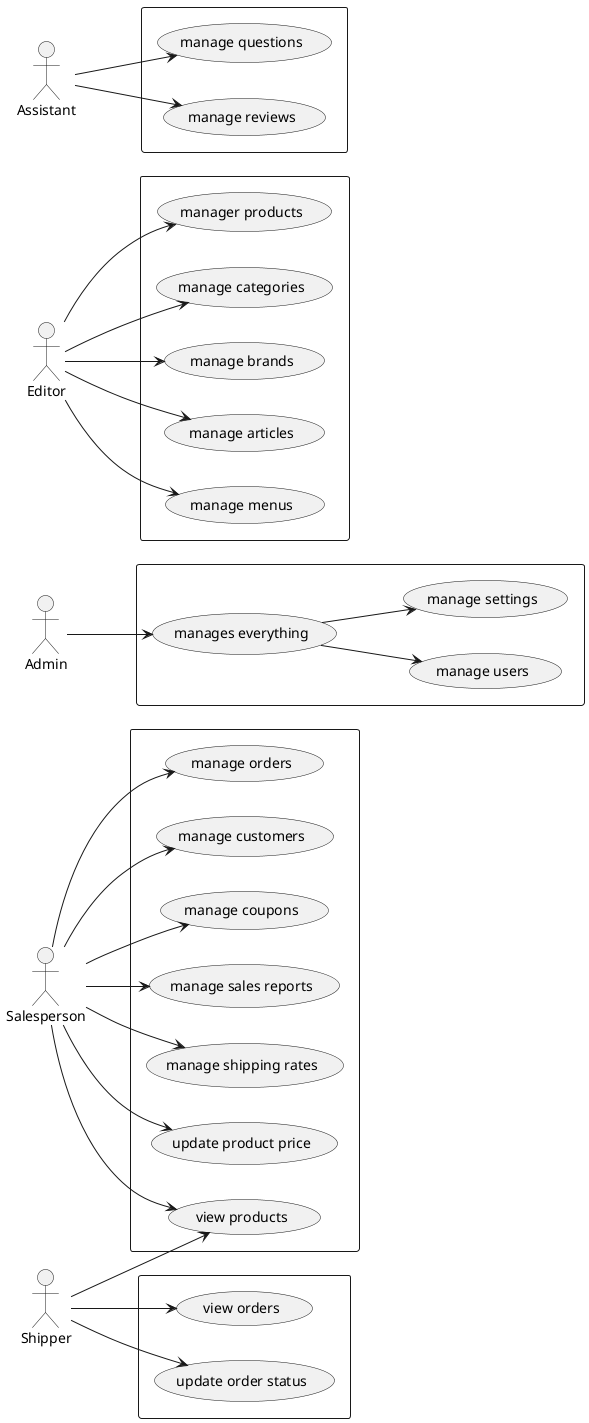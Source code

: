 @startuml

left to right direction

"Salesperson" as Salesperson
"Admin" as Admin
"Editor" as Editor
"Shipper" as Shipper
"Assistant" as Assistant

rectangle {
Admin --> (manages everything)
(manages everything) --> (manage users)
(manages everything) --> (manage settings)
}

rectangle {
Editor --> (manager products)
Editor --> (manage categories)
Editor --> (manage brands)
Editor --> (manage articles)
Editor --> (manage menus)
}

rectangle {
Salesperson --> (manage orders)
Salesperson --> (manage customers)
Salesperson --> (manage coupons)
Salesperson --> (manage sales reports)
Salesperson --> (manage shipping rates)
Salesperson --> (update product price)
Salesperson --> (view products)
}

rectangle {
Shipper --> (view products)
Shipper --> (view orders)
Shipper --> (update order status)
}

rectangle {
Assistant --> (manage questions)
Assistant --> (manage reviews)
}


@enduml
